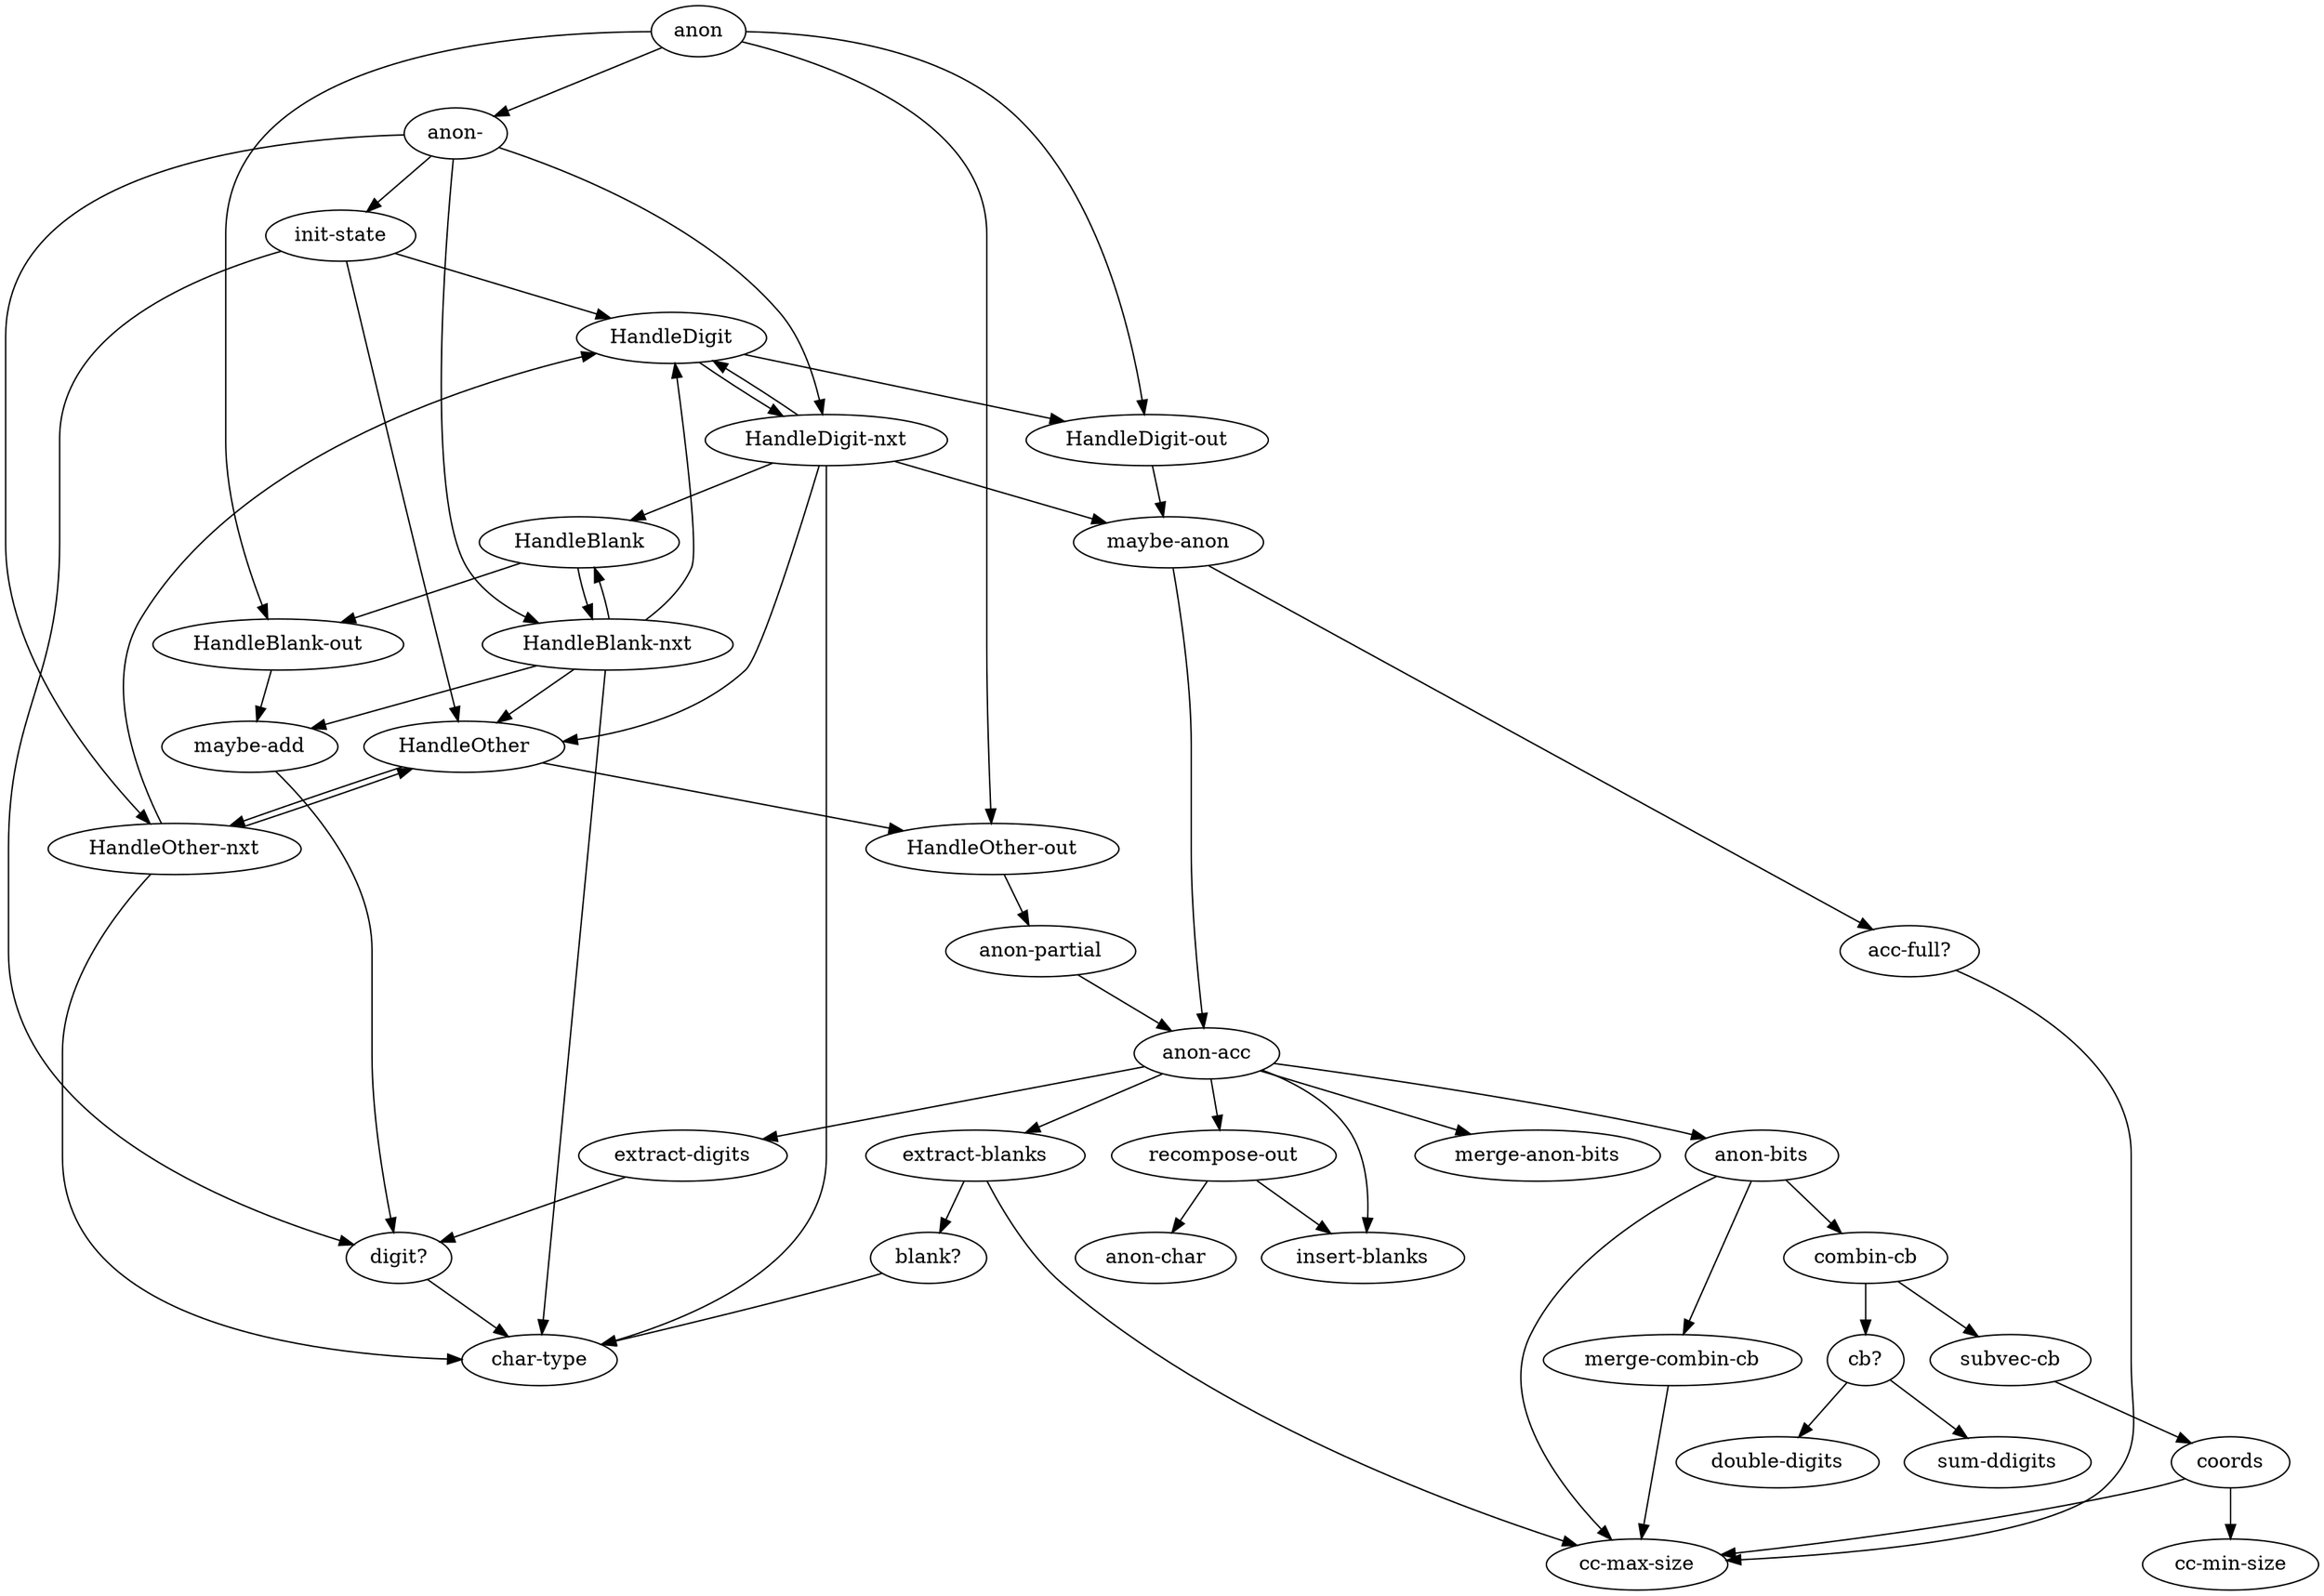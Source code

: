 digraph {
        "init-state" -> "HandleDigit";
        "init-state" -> "HandleOther";
        "init-state" -> "digit?";

        "anon-" -> "init-state";
        "anon-" -> "HandleDigit-nxt";
        "anon-" -> "HandleBlank-nxt";
        "anon-" -> "HandleOther-nxt";

        "anon" -> "anon-";
        "anon" -> "HandleDigit-out";
        "anon" -> "HandleBlank-out";
        "anon" -> "HandleOther-out";

        "HandleOther" -> "HandleOther-nxt";
        "HandleOther" -> "HandleOther-out";

        "HandleDigit" -> "HandleDigit-nxt";
        "HandleDigit" -> "HandleDigit-out";

        "HandleBlank" -> "HandleBlank-nxt";
        "HandleBlank" -> "HandleBlank-out";
        
        "HandleOther-nxt" -> "char-type";
        "HandleOther-nxt" -> "HandleOther";
        "HandleOther-nxt" -> "HandleDigit";
        
        "HandleOther-out" -> "anon-partial";

        "HandleBlank-nxt" -> "char-type";
        "HandleBlank-nxt" -> "maybe-add";
        "HandleBlank-nxt" -> "HandleDigit";
        "HandleBlank-nxt" -> "HandleBlank";
        "HandleBlank-nxt" -> "HandleOther";

        "HandleBlank-out" -> "maybe-add";
        
        "HandleDigit-nxt" -> "char-type";
        "HandleDigit-nxt" -> "maybe-anon";
        "HandleDigit-nxt" -> "HandleDigit";
        "HandleDigit-nxt" -> "HandleBlank";
        "HandleDigit-nxt" -> "HandleOther";

        "HandleDigit-out" -> "maybe-anon";

        "anon-partial" -> "anon-acc";

        "maybe-add" -> "digit?";

        "acc-full?" -> "cc-max-size";

        "blank?" -> "char-type";

        "extract-blanks" -> "cc-max-size";
        "extract-blanks" -> "blank?";

        "digit?" -> "char-type";

        "extract-digits" -> "digit?";

        "recompose-out" -> "anon-char";
        "recompose-out" -> "insert-blanks";

        "merge-combin-cb" -> "cc-max-size";

        "coords" -> "cc-min-size";
        "coords" -> "cc-max-size";

        "subvec-cb" -> "coords";

        "cb?" -> "sum-ddigits";
        "cb?" -> "double-digits";

        "combin-cb" -> "subvec-cb";
        "combin-cb" -> "cb?";

        "anon-bits" -> "cc-max-size";
        "anon-bits" -> "combin-cb";
        "anon-bits" -> "merge-combin-cb";

        "anon-acc" -> "extract-digits";
        "anon-acc" -> "extract-blanks";
        "anon-acc" -> "anon-bits";
        "anon-acc" -> "merge-anon-bits";
        "anon-acc" -> "recompose-out";
        "anon-acc" -> "insert-blanks";

        "maybe-anon" -> "acc-full?";
        "maybe-anon" -> "anon-acc";
}